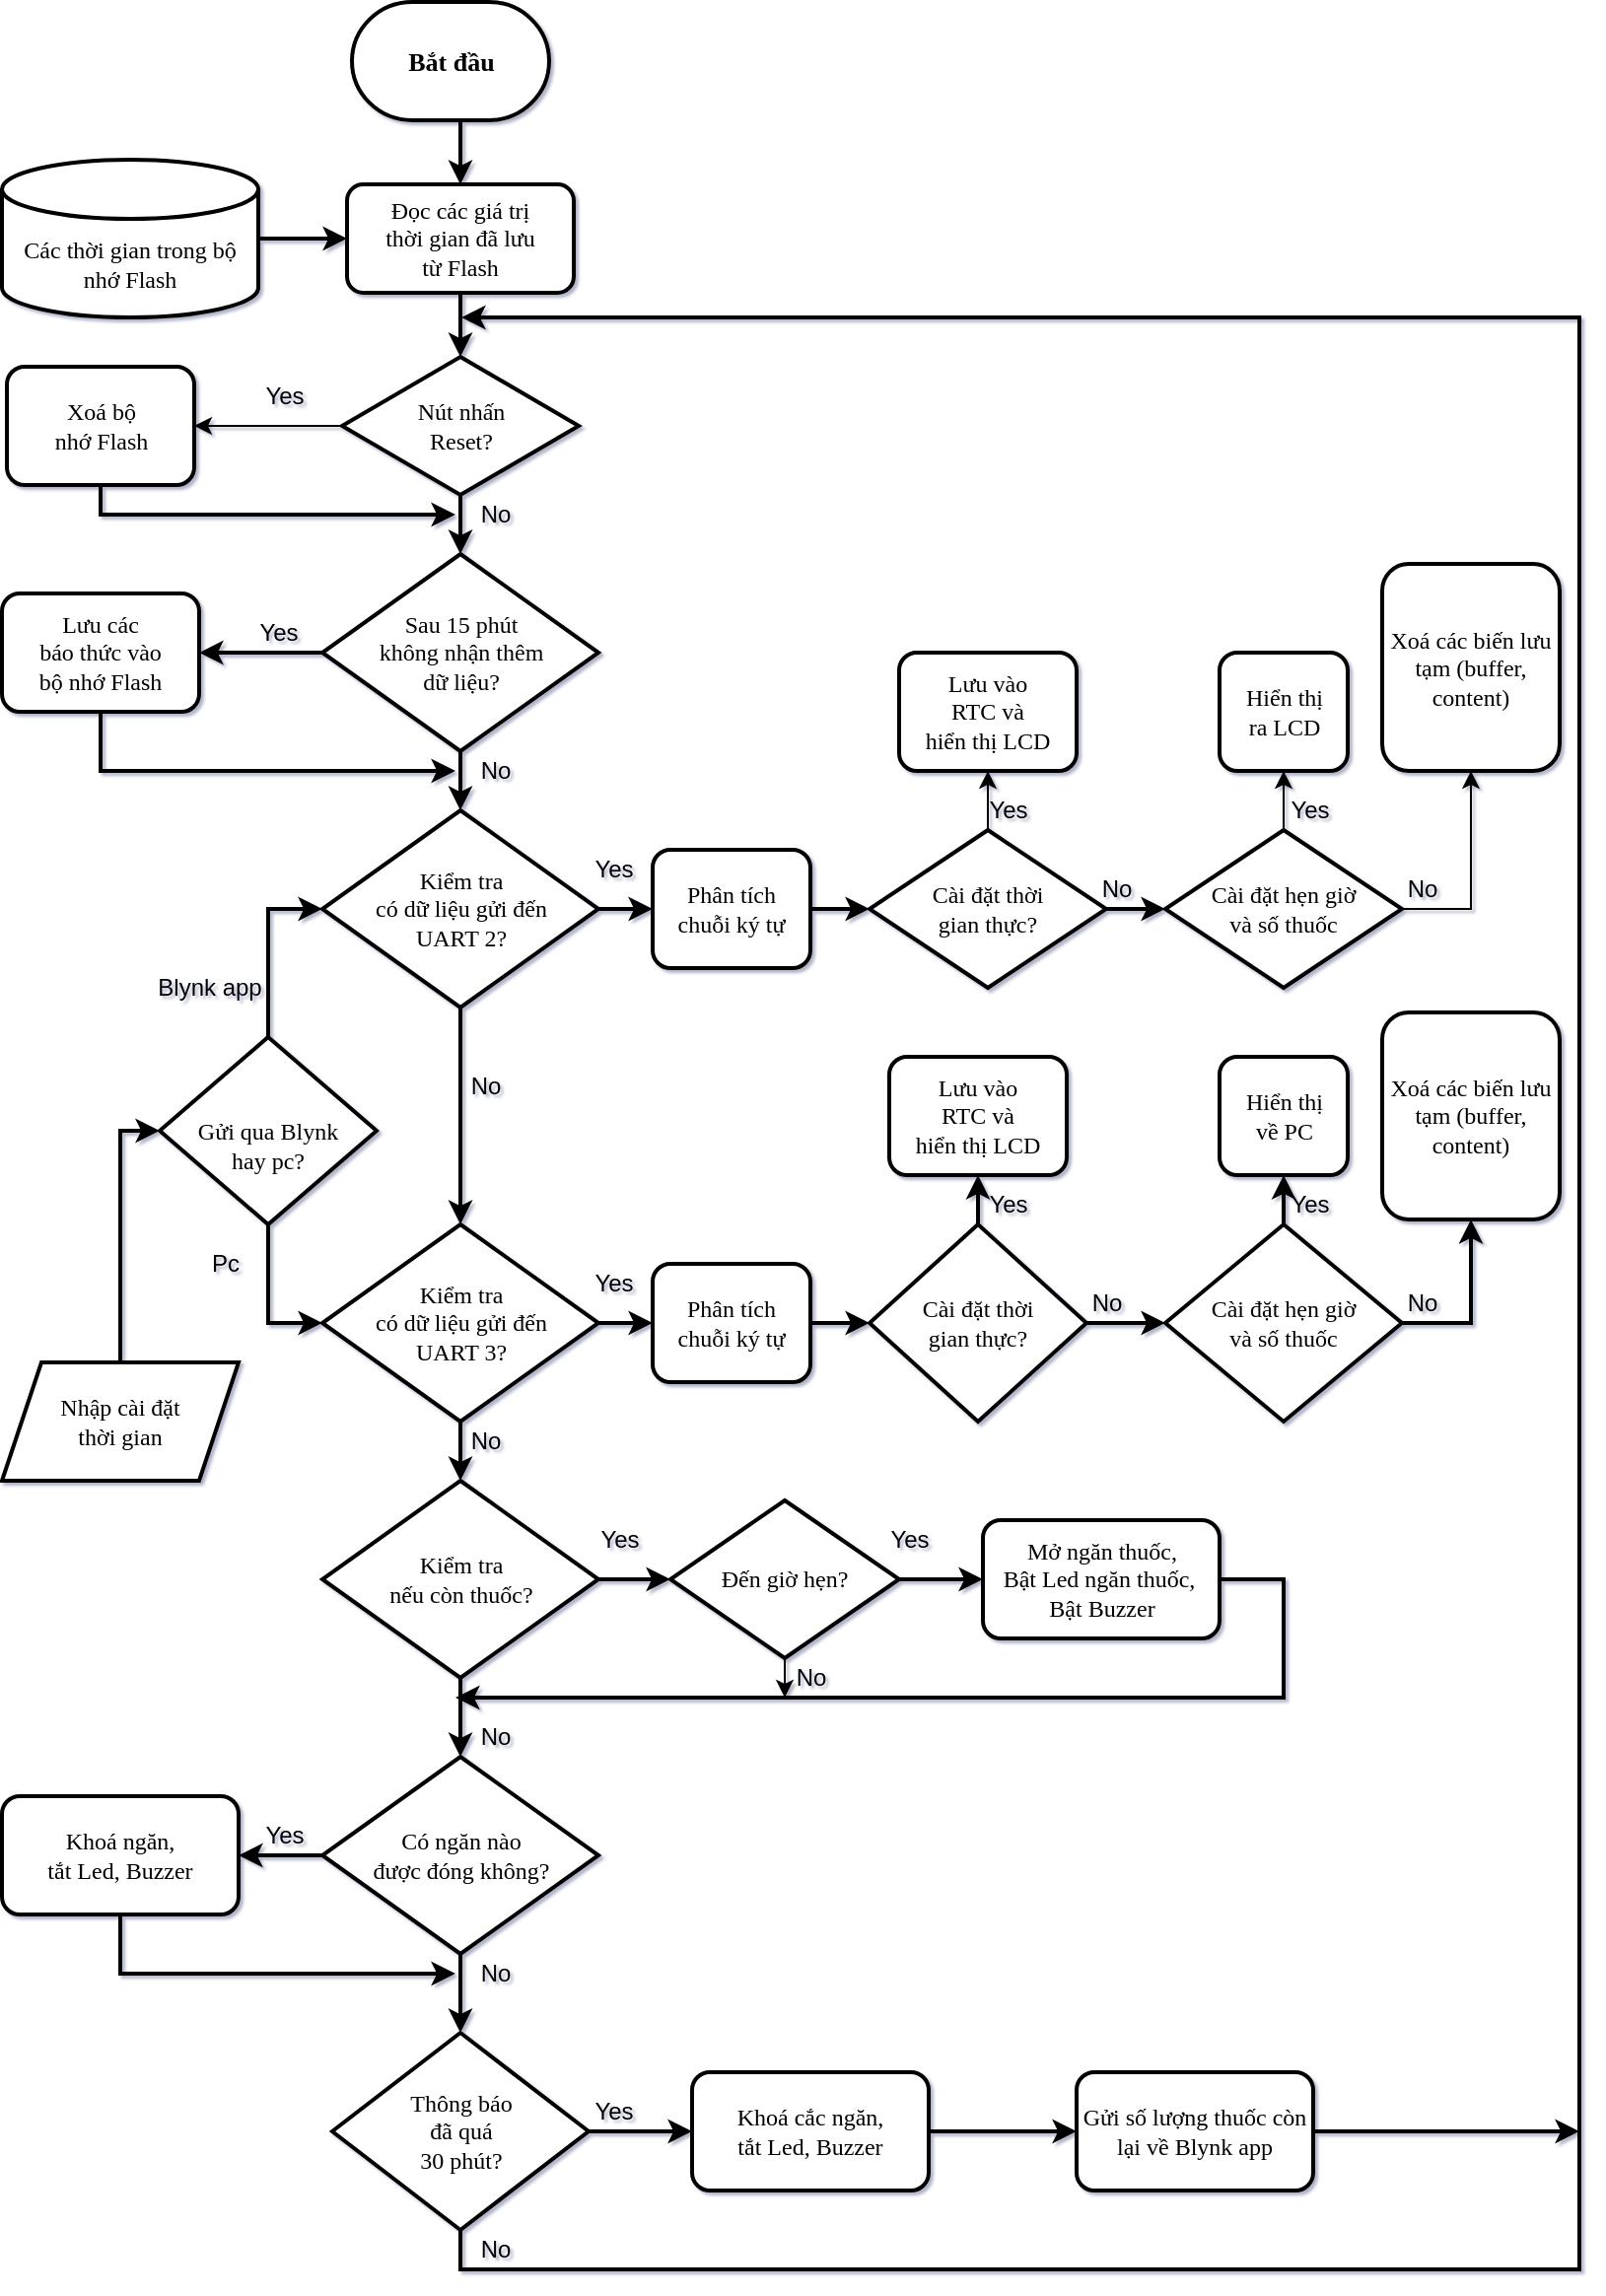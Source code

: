 <mxfile version="14.7.9" type="github">
  <diagram id="C5RBs43oDa-KdzZeNtuy" name="Page-1">
    <mxGraphModel dx="868" dy="393" grid="0" gridSize="10" guides="1" tooltips="1" connect="1" arrows="1" fold="1" page="1" pageScale="1" pageWidth="827" pageHeight="1169" math="0" shadow="1">
      <root>
        <mxCell id="WIyWlLk6GJQsqaUBKTNV-0" />
        <mxCell id="WIyWlLk6GJQsqaUBKTNV-1" parent="WIyWlLk6GJQsqaUBKTNV-0" />
        <mxCell id="qwEOwE-_AJAWrVWyedu_-19" style="edgeStyle=orthogonalEdgeStyle;rounded=0;orthogonalLoop=1;jettySize=auto;html=1;exitX=0.5;exitY=1;exitDx=0;exitDy=0;exitPerimeter=0;entryX=0.5;entryY=0;entryDx=0;entryDy=0;strokeWidth=2;fontFamily=Verdana;fontStyle=0" parent="WIyWlLk6GJQsqaUBKTNV-1" source="qwEOwE-_AJAWrVWyedu_-0" target="qwEOwE-_AJAWrVWyedu_-1" edge="1">
          <mxGeometry relative="1" as="geometry" />
        </mxCell>
        <mxCell id="qwEOwE-_AJAWrVWyedu_-0" value="&lt;h4&gt;&lt;font style=&quot;font-size: 13px&quot;&gt;Bắt đầu&lt;/font&gt;&lt;/h4&gt;" style="strokeWidth=2;html=1;shape=mxgraph.flowchart.terminator;whiteSpace=wrap;fontFamily=Verdana;fontStyle=0" parent="WIyWlLk6GJQsqaUBKTNV-1" vertex="1">
          <mxGeometry x="187.5" y="10" width="100" height="60" as="geometry" />
        </mxCell>
        <mxCell id="qwEOwE-_AJAWrVWyedu_-20" style="edgeStyle=orthogonalEdgeStyle;rounded=0;orthogonalLoop=1;jettySize=auto;html=1;exitX=0.5;exitY=1;exitDx=0;exitDy=0;entryX=0.5;entryY=0;entryDx=0;entryDy=0;strokeWidth=2;fontFamily=Verdana;fontStyle=0" parent="WIyWlLk6GJQsqaUBKTNV-1" source="qwEOwE-_AJAWrVWyedu_-1" target="qwEOwE-_AJAWrVWyedu_-4" edge="1">
          <mxGeometry relative="1" as="geometry" />
        </mxCell>
        <mxCell id="qwEOwE-_AJAWrVWyedu_-1" value="&lt;p&gt;Đọc các giá trị &lt;br&gt;thời gian đã lưu &lt;br&gt;từ Flash&lt;/p&gt;" style="rounded=1;whiteSpace=wrap;html=1;strokeWidth=2;fontFamily=Verdana;fontStyle=0" parent="WIyWlLk6GJQsqaUBKTNV-1" vertex="1">
          <mxGeometry x="185" y="102.5" width="115" height="55" as="geometry" />
        </mxCell>
        <mxCell id="qwEOwE-_AJAWrVWyedu_-21" style="edgeStyle=orthogonalEdgeStyle;rounded=0;orthogonalLoop=1;jettySize=auto;html=1;exitX=1;exitY=0.5;exitDx=0;exitDy=0;exitPerimeter=0;strokeWidth=2;fontFamily=Verdana;fontStyle=0" parent="WIyWlLk6GJQsqaUBKTNV-1" source="qwEOwE-_AJAWrVWyedu_-2" target="qwEOwE-_AJAWrVWyedu_-1" edge="1">
          <mxGeometry relative="1" as="geometry" />
        </mxCell>
        <mxCell id="qwEOwE-_AJAWrVWyedu_-2" value="Các thời gian trong bộ nhớ Flash" style="shape=cylinder3;whiteSpace=wrap;html=1;boundedLbl=1;backgroundOutline=1;size=15;strokeWidth=2;fontFamily=Verdana;fontStyle=0" parent="WIyWlLk6GJQsqaUBKTNV-1" vertex="1">
          <mxGeometry x="10" y="90" width="130" height="80" as="geometry" />
        </mxCell>
        <mxCell id="qwEOwE-_AJAWrVWyedu_-124" style="edgeStyle=orthogonalEdgeStyle;rounded=0;jumpSize=6;orthogonalLoop=1;jettySize=auto;html=1;exitX=0.5;exitY=1;exitDx=0;exitDy=0;fontFamily=Verdana;strokeWidth=2;" parent="WIyWlLk6GJQsqaUBKTNV-1" source="qwEOwE-_AJAWrVWyedu_-3" edge="1">
          <mxGeometry relative="1" as="geometry">
            <mxPoint x="240" y="270" as="targetPoint" />
            <Array as="points">
              <mxPoint x="60" y="270" />
            </Array>
          </mxGeometry>
        </mxCell>
        <mxCell id="qwEOwE-_AJAWrVWyedu_-3" value="Xoá bộ &lt;br&gt;nhớ Flash" style="rounded=1;whiteSpace=wrap;html=1;strokeWidth=2;fontFamily=Verdana;fontStyle=0" parent="WIyWlLk6GJQsqaUBKTNV-1" vertex="1">
          <mxGeometry x="12.5" y="195" width="95" height="60" as="geometry" />
        </mxCell>
        <mxCell id="qwEOwE-_AJAWrVWyedu_-108" style="edgeStyle=orthogonalEdgeStyle;rounded=0;jumpSize=6;orthogonalLoop=1;jettySize=auto;html=1;exitX=0.5;exitY=1;exitDx=0;exitDy=0;entryX=0.5;entryY=0;entryDx=0;entryDy=0;fontFamily=Verdana;strokeWidth=2;" parent="WIyWlLk6GJQsqaUBKTNV-1" source="qwEOwE-_AJAWrVWyedu_-4" target="qwEOwE-_AJAWrVWyedu_-5" edge="1">
          <mxGeometry relative="1" as="geometry" />
        </mxCell>
        <mxCell id="_cvoErd33nywNsDqGHJy-2" style="edgeStyle=orthogonalEdgeStyle;rounded=0;orthogonalLoop=1;jettySize=auto;html=1;exitX=0;exitY=0.5;exitDx=0;exitDy=0;entryX=1;entryY=0.5;entryDx=0;entryDy=0;" parent="WIyWlLk6GJQsqaUBKTNV-1" source="qwEOwE-_AJAWrVWyedu_-4" target="qwEOwE-_AJAWrVWyedu_-3" edge="1">
          <mxGeometry relative="1" as="geometry" />
        </mxCell>
        <mxCell id="qwEOwE-_AJAWrVWyedu_-4" value="Nút nhấn &lt;br&gt;Reset?" style="rhombus;whiteSpace=wrap;html=1;strokeWidth=2;fontFamily=Verdana;fontStyle=0" parent="WIyWlLk6GJQsqaUBKTNV-1" vertex="1">
          <mxGeometry x="182.5" y="190" width="120" height="70" as="geometry" />
        </mxCell>
        <mxCell id="qwEOwE-_AJAWrVWyedu_-30" style="edgeStyle=orthogonalEdgeStyle;rounded=0;jumpSize=6;orthogonalLoop=1;jettySize=auto;html=1;exitX=0.5;exitY=1;exitDx=0;exitDy=0;entryX=0.5;entryY=0;entryDx=0;entryDy=0;strokeWidth=2;fontFamily=Verdana;fontStyle=0" parent="WIyWlLk6GJQsqaUBKTNV-1" source="qwEOwE-_AJAWrVWyedu_-5" target="qwEOwE-_AJAWrVWyedu_-7" edge="1">
          <mxGeometry relative="1" as="geometry" />
        </mxCell>
        <mxCell id="qwEOwE-_AJAWrVWyedu_-118" style="edgeStyle=orthogonalEdgeStyle;rounded=0;jumpSize=6;orthogonalLoop=1;jettySize=auto;html=1;exitX=0;exitY=0.5;exitDx=0;exitDy=0;entryX=1;entryY=0.5;entryDx=0;entryDy=0;fontFamily=Verdana;strokeWidth=2;" parent="WIyWlLk6GJQsqaUBKTNV-1" source="qwEOwE-_AJAWrVWyedu_-5" target="qwEOwE-_AJAWrVWyedu_-6" edge="1">
          <mxGeometry relative="1" as="geometry" />
        </mxCell>
        <mxCell id="qwEOwE-_AJAWrVWyedu_-5" value="Sau 15 phút &lt;br&gt;không nhận thêm &lt;br&gt;dữ liệu?" style="rhombus;whiteSpace=wrap;html=1;strokeWidth=2;fontFamily=Verdana;fontStyle=0" parent="WIyWlLk6GJQsqaUBKTNV-1" vertex="1">
          <mxGeometry x="172.5" y="290" width="140" height="100" as="geometry" />
        </mxCell>
        <mxCell id="qwEOwE-_AJAWrVWyedu_-123" style="edgeStyle=orthogonalEdgeStyle;rounded=0;jumpSize=6;orthogonalLoop=1;jettySize=auto;html=1;exitX=0.5;exitY=1;exitDx=0;exitDy=0;fontFamily=Verdana;strokeWidth=2;" parent="WIyWlLk6GJQsqaUBKTNV-1" source="qwEOwE-_AJAWrVWyedu_-6" edge="1">
          <mxGeometry relative="1" as="geometry">
            <mxPoint x="240" y="400" as="targetPoint" />
            <Array as="points">
              <mxPoint x="60" y="400" />
            </Array>
          </mxGeometry>
        </mxCell>
        <mxCell id="qwEOwE-_AJAWrVWyedu_-6" value="Lưu các &lt;br&gt;báo thức vào&lt;br&gt;bộ nhớ Flash" style="rounded=1;whiteSpace=wrap;html=1;strokeWidth=2;fontFamily=Verdana;fontStyle=0" parent="WIyWlLk6GJQsqaUBKTNV-1" vertex="1">
          <mxGeometry x="10" y="310" width="100" height="60" as="geometry" />
        </mxCell>
        <mxCell id="qwEOwE-_AJAWrVWyedu_-32" style="edgeStyle=orthogonalEdgeStyle;rounded=0;jumpSize=6;orthogonalLoop=1;jettySize=auto;html=1;exitX=0.5;exitY=1;exitDx=0;exitDy=0;entryX=0.5;entryY=0;entryDx=0;entryDy=0;strokeWidth=2;fontFamily=Verdana;fontStyle=0" parent="WIyWlLk6GJQsqaUBKTNV-1" source="qwEOwE-_AJAWrVWyedu_-7" target="qwEOwE-_AJAWrVWyedu_-8" edge="1">
          <mxGeometry relative="1" as="geometry" />
        </mxCell>
        <mxCell id="qwEOwE-_AJAWrVWyedu_-66" style="edgeStyle=orthogonalEdgeStyle;rounded=0;jumpSize=6;orthogonalLoop=1;jettySize=auto;html=1;exitX=1;exitY=0.5;exitDx=0;exitDy=0;entryX=0;entryY=0.5;entryDx=0;entryDy=0;strokeWidth=2;fontFamily=Verdana;fontStyle=0" parent="WIyWlLk6GJQsqaUBKTNV-1" source="qwEOwE-_AJAWrVWyedu_-7" target="qwEOwE-_AJAWrVWyedu_-65" edge="1">
          <mxGeometry relative="1" as="geometry" />
        </mxCell>
        <mxCell id="qwEOwE-_AJAWrVWyedu_-7" value="Kiểm tra &lt;br&gt;có dữ liệu gửi đến &lt;br&gt;UART 2?" style="rhombus;whiteSpace=wrap;html=1;strokeWidth=2;fontFamily=Verdana;fontStyle=0" parent="WIyWlLk6GJQsqaUBKTNV-1" vertex="1">
          <mxGeometry x="172.5" y="420" width="140" height="100" as="geometry" />
        </mxCell>
        <mxCell id="qwEOwE-_AJAWrVWyedu_-40" style="edgeStyle=orthogonalEdgeStyle;rounded=0;jumpSize=6;orthogonalLoop=1;jettySize=auto;html=1;exitX=0.5;exitY=1;exitDx=0;exitDy=0;entryX=0.5;entryY=0;entryDx=0;entryDy=0;strokeWidth=2;fontFamily=Verdana;fontStyle=0" parent="WIyWlLk6GJQsqaUBKTNV-1" source="qwEOwE-_AJAWrVWyedu_-8" target="qwEOwE-_AJAWrVWyedu_-9" edge="1">
          <mxGeometry relative="1" as="geometry" />
        </mxCell>
        <mxCell id="qwEOwE-_AJAWrVWyedu_-73" style="edgeStyle=orthogonalEdgeStyle;rounded=0;jumpSize=6;orthogonalLoop=1;jettySize=auto;html=1;exitX=1;exitY=0.5;exitDx=0;exitDy=0;entryX=0;entryY=0.5;entryDx=0;entryDy=0;strokeWidth=2;fontFamily=Verdana;fontStyle=0" parent="WIyWlLk6GJQsqaUBKTNV-1" source="qwEOwE-_AJAWrVWyedu_-8" target="qwEOwE-_AJAWrVWyedu_-64" edge="1">
          <mxGeometry relative="1" as="geometry" />
        </mxCell>
        <mxCell id="qwEOwE-_AJAWrVWyedu_-8" value="Kiểm tra &lt;br&gt;có dữ liệu gửi đến &lt;br&gt;UART 3?" style="rhombus;whiteSpace=wrap;html=1;strokeWidth=2;fontFamily=Verdana;fontStyle=0" parent="WIyWlLk6GJQsqaUBKTNV-1" vertex="1">
          <mxGeometry x="172.5" y="630" width="140" height="100" as="geometry" />
        </mxCell>
        <mxCell id="qwEOwE-_AJAWrVWyedu_-41" style="edgeStyle=orthogonalEdgeStyle;rounded=0;jumpSize=6;orthogonalLoop=1;jettySize=auto;html=1;exitX=0.5;exitY=1;exitDx=0;exitDy=0;strokeWidth=2;fontFamily=Verdana;fontStyle=0" parent="WIyWlLk6GJQsqaUBKTNV-1" source="qwEOwE-_AJAWrVWyedu_-9" target="qwEOwE-_AJAWrVWyedu_-10" edge="1">
          <mxGeometry relative="1" as="geometry" />
        </mxCell>
        <mxCell id="qwEOwE-_AJAWrVWyedu_-61" style="edgeStyle=orthogonalEdgeStyle;rounded=0;jumpSize=6;orthogonalLoop=1;jettySize=auto;html=1;exitX=1;exitY=0.5;exitDx=0;exitDy=0;entryX=0;entryY=0.5;entryDx=0;entryDy=0;strokeWidth=2;fontFamily=Verdana;fontStyle=0" parent="WIyWlLk6GJQsqaUBKTNV-1" source="qwEOwE-_AJAWrVWyedu_-9" target="qwEOwE-_AJAWrVWyedu_-56" edge="1">
          <mxGeometry relative="1" as="geometry" />
        </mxCell>
        <mxCell id="qwEOwE-_AJAWrVWyedu_-9" value="Kiểm tra &lt;br&gt;nếu còn thuốc?" style="rhombus;whiteSpace=wrap;html=1;strokeWidth=2;fontFamily=Verdana;fontStyle=0" parent="WIyWlLk6GJQsqaUBKTNV-1" vertex="1">
          <mxGeometry x="172.5" y="760" width="140" height="100" as="geometry" />
        </mxCell>
        <mxCell id="qwEOwE-_AJAWrVWyedu_-44" style="edgeStyle=orthogonalEdgeStyle;rounded=0;jumpSize=6;orthogonalLoop=1;jettySize=auto;html=1;exitX=0;exitY=0.5;exitDx=0;exitDy=0;entryX=1;entryY=0.5;entryDx=0;entryDy=0;strokeWidth=2;fontFamily=Verdana;fontStyle=0" parent="WIyWlLk6GJQsqaUBKTNV-1" source="qwEOwE-_AJAWrVWyedu_-10" target="qwEOwE-_AJAWrVWyedu_-42" edge="1">
          <mxGeometry relative="1" as="geometry" />
        </mxCell>
        <mxCell id="qwEOwE-_AJAWrVWyedu_-47" style="edgeStyle=orthogonalEdgeStyle;rounded=0;jumpSize=6;orthogonalLoop=1;jettySize=auto;html=1;exitX=0.5;exitY=1;exitDx=0;exitDy=0;entryX=0.5;entryY=0;entryDx=0;entryDy=0;strokeWidth=2;fontFamily=Verdana;fontStyle=0" parent="WIyWlLk6GJQsqaUBKTNV-1" source="qwEOwE-_AJAWrVWyedu_-10" target="qwEOwE-_AJAWrVWyedu_-46" edge="1">
          <mxGeometry relative="1" as="geometry" />
        </mxCell>
        <mxCell id="qwEOwE-_AJAWrVWyedu_-10" value="Có ngăn nào &lt;br&gt;được đóng không?" style="rhombus;whiteSpace=wrap;html=1;strokeWidth=2;fontFamily=Verdana;fontStyle=0" parent="WIyWlLk6GJQsqaUBKTNV-1" vertex="1">
          <mxGeometry x="172.5" y="900" width="140" height="100" as="geometry" />
        </mxCell>
        <mxCell id="qwEOwE-_AJAWrVWyedu_-97" style="edgeStyle=orthogonalEdgeStyle;rounded=0;jumpSize=6;orthogonalLoop=1;jettySize=auto;html=1;exitX=0.5;exitY=0;exitDx=0;exitDy=0;entryX=0;entryY=0.5;entryDx=0;entryDy=0;fontFamily=Verdana;strokeWidth=2;" parent="WIyWlLk6GJQsqaUBKTNV-1" source="qwEOwE-_AJAWrVWyedu_-11" target="qwEOwE-_AJAWrVWyedu_-7" edge="1">
          <mxGeometry relative="1" as="geometry" />
        </mxCell>
        <mxCell id="qwEOwE-_AJAWrVWyedu_-101" style="edgeStyle=orthogonalEdgeStyle;rounded=0;jumpSize=6;orthogonalLoop=1;jettySize=auto;html=1;exitX=0.5;exitY=1;exitDx=0;exitDy=0;entryX=0;entryY=0.5;entryDx=0;entryDy=0;fontFamily=Verdana;strokeWidth=2;" parent="WIyWlLk6GJQsqaUBKTNV-1" source="qwEOwE-_AJAWrVWyedu_-11" target="qwEOwE-_AJAWrVWyedu_-8" edge="1">
          <mxGeometry relative="1" as="geometry" />
        </mxCell>
        <mxCell id="qwEOwE-_AJAWrVWyedu_-11" value="&lt;br&gt;Gửi qua Blynk &lt;br&gt;hay pc?" style="rhombus;whiteSpace=wrap;html=1;strokeWidth=2;fontFamily=Verdana;fontStyle=0" parent="WIyWlLk6GJQsqaUBKTNV-1" vertex="1">
          <mxGeometry x="90" y="535" width="110" height="95" as="geometry" />
        </mxCell>
        <mxCell id="qwEOwE-_AJAWrVWyedu_-100" style="edgeStyle=orthogonalEdgeStyle;rounded=0;jumpSize=6;orthogonalLoop=1;jettySize=auto;html=1;exitX=0.5;exitY=0;exitDx=0;exitDy=0;entryX=0;entryY=0.5;entryDx=0;entryDy=0;fontFamily=Verdana;strokeWidth=2;" parent="WIyWlLk6GJQsqaUBKTNV-1" source="qwEOwE-_AJAWrVWyedu_-12" target="qwEOwE-_AJAWrVWyedu_-11" edge="1">
          <mxGeometry relative="1" as="geometry" />
        </mxCell>
        <mxCell id="qwEOwE-_AJAWrVWyedu_-12" value="Nhập cài đặt &lt;br&gt;thời gian" style="shape=parallelogram;perimeter=parallelogramPerimeter;whiteSpace=wrap;html=1;fixedSize=1;strokeWidth=2;fontFamily=Verdana;fontStyle=0" parent="WIyWlLk6GJQsqaUBKTNV-1" vertex="1">
          <mxGeometry x="10" y="700" width="120" height="60" as="geometry" />
        </mxCell>
        <mxCell id="qwEOwE-_AJAWrVWyedu_-68" style="edgeStyle=orthogonalEdgeStyle;rounded=0;jumpSize=6;orthogonalLoop=1;jettySize=auto;html=1;exitX=1;exitY=0.5;exitDx=0;exitDy=0;entryX=0;entryY=0.5;entryDx=0;entryDy=0;strokeWidth=2;fontFamily=Verdana;fontStyle=0" parent="WIyWlLk6GJQsqaUBKTNV-1" source="qwEOwE-_AJAWrVWyedu_-15" target="qwEOwE-_AJAWrVWyedu_-17" edge="1">
          <mxGeometry relative="1" as="geometry" />
        </mxCell>
        <mxCell id="ee_O2nBsN6PNOs8kyV78-3" style="edgeStyle=orthogonalEdgeStyle;rounded=0;orthogonalLoop=1;jettySize=auto;html=1;exitX=0.5;exitY=0;exitDx=0;exitDy=0;" parent="WIyWlLk6GJQsqaUBKTNV-1" source="qwEOwE-_AJAWrVWyedu_-15" target="ee_O2nBsN6PNOs8kyV78-0" edge="1">
          <mxGeometry relative="1" as="geometry" />
        </mxCell>
        <mxCell id="qwEOwE-_AJAWrVWyedu_-15" value="Cài đặt thời &lt;br&gt;gian thực?" style="rhombus;whiteSpace=wrap;html=1;strokeWidth=2;fontFamily=Verdana;fontStyle=0" parent="WIyWlLk6GJQsqaUBKTNV-1" vertex="1">
          <mxGeometry x="450" y="430" width="120" height="80" as="geometry" />
        </mxCell>
        <mxCell id="ee_O2nBsN6PNOs8kyV78-4" style="edgeStyle=orthogonalEdgeStyle;rounded=0;orthogonalLoop=1;jettySize=auto;html=1;exitX=0.5;exitY=0;exitDx=0;exitDy=0;entryX=0.5;entryY=1;entryDx=0;entryDy=0;" parent="WIyWlLk6GJQsqaUBKTNV-1" source="qwEOwE-_AJAWrVWyedu_-17" target="ee_O2nBsN6PNOs8kyV78-1" edge="1">
          <mxGeometry relative="1" as="geometry" />
        </mxCell>
        <mxCell id="ee_O2nBsN6PNOs8kyV78-5" style="edgeStyle=orthogonalEdgeStyle;rounded=0;orthogonalLoop=1;jettySize=auto;html=1;exitX=1;exitY=0.5;exitDx=0;exitDy=0;entryX=0.5;entryY=1;entryDx=0;entryDy=0;" parent="WIyWlLk6GJQsqaUBKTNV-1" source="qwEOwE-_AJAWrVWyedu_-17" target="ee_O2nBsN6PNOs8kyV78-2" edge="1">
          <mxGeometry relative="1" as="geometry" />
        </mxCell>
        <mxCell id="qwEOwE-_AJAWrVWyedu_-17" value="Cài đặt hẹn giờ&lt;br&gt;và số thuốc" style="rhombus;whiteSpace=wrap;html=1;strokeWidth=2;fontFamily=Verdana;fontStyle=0" parent="WIyWlLk6GJQsqaUBKTNV-1" vertex="1">
          <mxGeometry x="600" y="430" width="120" height="80" as="geometry" />
        </mxCell>
        <mxCell id="qwEOwE-_AJAWrVWyedu_-120" style="edgeStyle=orthogonalEdgeStyle;rounded=0;jumpSize=6;orthogonalLoop=1;jettySize=auto;html=1;exitX=0.5;exitY=1;exitDx=0;exitDy=0;fontFamily=Verdana;strokeWidth=2;" parent="WIyWlLk6GJQsqaUBKTNV-1" source="qwEOwE-_AJAWrVWyedu_-42" edge="1">
          <mxGeometry relative="1" as="geometry">
            <mxPoint x="240" y="1010" as="targetPoint" />
            <Array as="points">
              <mxPoint x="70" y="1010" />
            </Array>
          </mxGeometry>
        </mxCell>
        <mxCell id="qwEOwE-_AJAWrVWyedu_-42" value="Khoá ngăn, &lt;br&gt;tắt Led, Buzzer" style="rounded=1;whiteSpace=wrap;html=1;strokeWidth=2;fontFamily=Verdana;fontStyle=0" parent="WIyWlLk6GJQsqaUBKTNV-1" vertex="1">
          <mxGeometry x="10" y="920" width="120" height="60" as="geometry" />
        </mxCell>
        <mxCell id="qwEOwE-_AJAWrVWyedu_-51" style="edgeStyle=orthogonalEdgeStyle;rounded=0;jumpSize=6;orthogonalLoop=1;jettySize=auto;html=1;exitX=1;exitY=0.5;exitDx=0;exitDy=0;entryX=0;entryY=0.5;entryDx=0;entryDy=0;strokeWidth=2;fontFamily=Verdana;fontStyle=0" parent="WIyWlLk6GJQsqaUBKTNV-1" source="qwEOwE-_AJAWrVWyedu_-46" target="qwEOwE-_AJAWrVWyedu_-49" edge="1">
          <mxGeometry relative="1" as="geometry" />
        </mxCell>
        <mxCell id="qwEOwE-_AJAWrVWyedu_-106" style="edgeStyle=orthogonalEdgeStyle;rounded=0;jumpSize=6;orthogonalLoop=1;jettySize=auto;html=1;exitX=0.5;exitY=1;exitDx=0;exitDy=0;fontFamily=Verdana;strokeWidth=2;" parent="WIyWlLk6GJQsqaUBKTNV-1" source="qwEOwE-_AJAWrVWyedu_-46" edge="1">
          <mxGeometry relative="1" as="geometry">
            <mxPoint x="243" y="170" as="targetPoint" />
            <Array as="points">
              <mxPoint x="243" y="1160" />
              <mxPoint x="810" y="1160" />
              <mxPoint x="810" y="170" />
            </Array>
          </mxGeometry>
        </mxCell>
        <mxCell id="qwEOwE-_AJAWrVWyedu_-46" value="Thông báo&lt;br&gt;đã quá &lt;br&gt;30 phút?" style="rhombus;whiteSpace=wrap;html=1;strokeWidth=2;fontFamily=Verdana;fontStyle=0" parent="WIyWlLk6GJQsqaUBKTNV-1" vertex="1">
          <mxGeometry x="177.5" y="1040" width="130" height="100" as="geometry" />
        </mxCell>
        <mxCell id="qwEOwE-_AJAWrVWyedu_-52" style="edgeStyle=orthogonalEdgeStyle;rounded=0;jumpSize=6;orthogonalLoop=1;jettySize=auto;html=1;exitX=1;exitY=0.5;exitDx=0;exitDy=0;entryX=0;entryY=0.5;entryDx=0;entryDy=0;strokeWidth=2;fontFamily=Verdana;fontStyle=0" parent="WIyWlLk6GJQsqaUBKTNV-1" source="qwEOwE-_AJAWrVWyedu_-49" target="qwEOwE-_AJAWrVWyedu_-50" edge="1">
          <mxGeometry relative="1" as="geometry" />
        </mxCell>
        <mxCell id="qwEOwE-_AJAWrVWyedu_-49" value="Khoá cắc ngăn, &lt;br&gt;tắt Led, Buzzer" style="rounded=1;whiteSpace=wrap;html=1;strokeWidth=2;fontFamily=Verdana;fontStyle=0" parent="WIyWlLk6GJQsqaUBKTNV-1" vertex="1">
          <mxGeometry x="360" y="1060" width="120" height="60" as="geometry" />
        </mxCell>
        <mxCell id="qwEOwE-_AJAWrVWyedu_-127" style="edgeStyle=orthogonalEdgeStyle;rounded=0;jumpSize=6;orthogonalLoop=1;jettySize=auto;html=1;exitX=1;exitY=0.5;exitDx=0;exitDy=0;fontFamily=Verdana;strokeWidth=2;" parent="WIyWlLk6GJQsqaUBKTNV-1" source="qwEOwE-_AJAWrVWyedu_-50" edge="1">
          <mxGeometry relative="1" as="geometry">
            <mxPoint x="810" y="1090" as="targetPoint" />
          </mxGeometry>
        </mxCell>
        <mxCell id="qwEOwE-_AJAWrVWyedu_-50" value="Gửi số lượng thuốc còn lại về Blynk app" style="rounded=1;whiteSpace=wrap;html=1;strokeWidth=2;fontFamily=Verdana;fontStyle=0" parent="WIyWlLk6GJQsqaUBKTNV-1" vertex="1">
          <mxGeometry x="555" y="1060" width="120" height="60" as="geometry" />
        </mxCell>
        <mxCell id="qwEOwE-_AJAWrVWyedu_-122" style="edgeStyle=orthogonalEdgeStyle;rounded=0;jumpSize=6;orthogonalLoop=1;jettySize=auto;html=1;exitX=1;exitY=0.5;exitDx=0;exitDy=0;fontFamily=Verdana;strokeWidth=2;" parent="WIyWlLk6GJQsqaUBKTNV-1" source="qwEOwE-_AJAWrVWyedu_-55" edge="1">
          <mxGeometry relative="1" as="geometry">
            <mxPoint x="240" y="870" as="targetPoint" />
            <Array as="points">
              <mxPoint x="660" y="810" />
              <mxPoint x="660" y="870" />
            </Array>
          </mxGeometry>
        </mxCell>
        <mxCell id="qwEOwE-_AJAWrVWyedu_-55" value="Mở ngăn thuốc, &lt;br&gt;Bật Led ngăn thuốc,&amp;nbsp;&lt;br&gt;Bật Buzzer" style="rounded=1;whiteSpace=wrap;html=1;strokeWidth=2;fontFamily=Verdana;fontStyle=0" parent="WIyWlLk6GJQsqaUBKTNV-1" vertex="1">
          <mxGeometry x="507.5" y="780" width="120" height="60" as="geometry" />
        </mxCell>
        <mxCell id="qwEOwE-_AJAWrVWyedu_-62" style="edgeStyle=orthogonalEdgeStyle;rounded=0;jumpSize=6;orthogonalLoop=1;jettySize=auto;html=1;exitX=1;exitY=0.5;exitDx=0;exitDy=0;entryX=0;entryY=0.5;entryDx=0;entryDy=0;strokeWidth=2;fontFamily=Verdana;fontStyle=0" parent="WIyWlLk6GJQsqaUBKTNV-1" source="qwEOwE-_AJAWrVWyedu_-56" target="qwEOwE-_AJAWrVWyedu_-55" edge="1">
          <mxGeometry relative="1" as="geometry" />
        </mxCell>
        <mxCell id="_cvoErd33nywNsDqGHJy-14" style="edgeStyle=orthogonalEdgeStyle;rounded=0;orthogonalLoop=1;jettySize=auto;html=1;exitX=0.5;exitY=1;exitDx=0;exitDy=0;" parent="WIyWlLk6GJQsqaUBKTNV-1" source="qwEOwE-_AJAWrVWyedu_-56" edge="1">
          <mxGeometry relative="1" as="geometry">
            <mxPoint x="407" y="870" as="targetPoint" />
          </mxGeometry>
        </mxCell>
        <mxCell id="qwEOwE-_AJAWrVWyedu_-56" value="Đến giờ hẹn?" style="rhombus;whiteSpace=wrap;html=1;strokeWidth=2;fontFamily=Verdana;fontStyle=0" parent="WIyWlLk6GJQsqaUBKTNV-1" vertex="1">
          <mxGeometry x="349" y="770" width="116" height="80" as="geometry" />
        </mxCell>
        <mxCell id="qwEOwE-_AJAWrVWyedu_-74" style="edgeStyle=orthogonalEdgeStyle;rounded=0;jumpSize=6;orthogonalLoop=1;jettySize=auto;html=1;exitX=1;exitY=0.5;exitDx=0;exitDy=0;strokeWidth=2;fontFamily=Verdana;fontStyle=0" parent="WIyWlLk6GJQsqaUBKTNV-1" source="qwEOwE-_AJAWrVWyedu_-64" target="qwEOwE-_AJAWrVWyedu_-72" edge="1">
          <mxGeometry relative="1" as="geometry" />
        </mxCell>
        <mxCell id="qwEOwE-_AJAWrVWyedu_-64" value="Phân tích &lt;br&gt;chuỗi ký tự" style="rounded=1;whiteSpace=wrap;html=1;strokeWidth=2;fontFamily=Verdana;fontStyle=0" parent="WIyWlLk6GJQsqaUBKTNV-1" vertex="1">
          <mxGeometry x="340" y="650" width="80" height="60" as="geometry" />
        </mxCell>
        <mxCell id="qwEOwE-_AJAWrVWyedu_-67" style="edgeStyle=orthogonalEdgeStyle;rounded=0;jumpSize=6;orthogonalLoop=1;jettySize=auto;html=1;exitX=1;exitY=0.5;exitDx=0;exitDy=0;entryX=0;entryY=0.5;entryDx=0;entryDy=0;strokeWidth=2;fontFamily=Verdana;fontStyle=0" parent="WIyWlLk6GJQsqaUBKTNV-1" source="qwEOwE-_AJAWrVWyedu_-65" target="qwEOwE-_AJAWrVWyedu_-15" edge="1">
          <mxGeometry relative="1" as="geometry" />
        </mxCell>
        <mxCell id="qwEOwE-_AJAWrVWyedu_-65" value="Phân tích &lt;br&gt;chuỗi ký tự" style="rounded=1;whiteSpace=wrap;html=1;strokeWidth=2;fontFamily=Verdana;fontStyle=0" parent="WIyWlLk6GJQsqaUBKTNV-1" vertex="1">
          <mxGeometry x="340" y="440" width="80" height="60" as="geometry" />
        </mxCell>
        <mxCell id="qwEOwE-_AJAWrVWyedu_-77" style="edgeStyle=orthogonalEdgeStyle;rounded=0;jumpSize=6;orthogonalLoop=1;jettySize=auto;html=1;exitX=1;exitY=0.5;exitDx=0;exitDy=0;entryX=0;entryY=0.5;entryDx=0;entryDy=0;strokeWidth=2;fontFamily=Verdana;fontStyle=0" parent="WIyWlLk6GJQsqaUBKTNV-1" source="qwEOwE-_AJAWrVWyedu_-72" target="qwEOwE-_AJAWrVWyedu_-76" edge="1">
          <mxGeometry relative="1" as="geometry" />
        </mxCell>
        <mxCell id="qwEOwE-_AJAWrVWyedu_-103" style="edgeStyle=orthogonalEdgeStyle;rounded=0;jumpSize=6;orthogonalLoop=1;jettySize=auto;html=1;exitX=0.5;exitY=0;exitDx=0;exitDy=0;entryX=0.5;entryY=1;entryDx=0;entryDy=0;fontFamily=Verdana;strokeWidth=2;" parent="WIyWlLk6GJQsqaUBKTNV-1" source="qwEOwE-_AJAWrVWyedu_-72" target="qwEOwE-_AJAWrVWyedu_-78" edge="1">
          <mxGeometry relative="1" as="geometry" />
        </mxCell>
        <mxCell id="qwEOwE-_AJAWrVWyedu_-72" value="Cài đặt thời &lt;br&gt;gian thực?" style="rhombus;whiteSpace=wrap;html=1;strokeWidth=2;fontFamily=Verdana;fontStyle=0" parent="WIyWlLk6GJQsqaUBKTNV-1" vertex="1">
          <mxGeometry x="450" y="630" width="110" height="100" as="geometry" />
        </mxCell>
        <mxCell id="qwEOwE-_AJAWrVWyedu_-113" style="edgeStyle=orthogonalEdgeStyle;rounded=0;jumpSize=6;orthogonalLoop=1;jettySize=auto;html=1;exitX=0.5;exitY=0;exitDx=0;exitDy=0;entryX=0.5;entryY=1;entryDx=0;entryDy=0;fontFamily=Verdana;strokeWidth=2;" parent="WIyWlLk6GJQsqaUBKTNV-1" source="qwEOwE-_AJAWrVWyedu_-76" target="qwEOwE-_AJAWrVWyedu_-112" edge="1">
          <mxGeometry relative="1" as="geometry" />
        </mxCell>
        <mxCell id="qwEOwE-_AJAWrVWyedu_-117" style="edgeStyle=orthogonalEdgeStyle;rounded=0;jumpSize=6;orthogonalLoop=1;jettySize=auto;html=1;exitX=1;exitY=0.5;exitDx=0;exitDy=0;entryX=0.5;entryY=1;entryDx=0;entryDy=0;fontFamily=Verdana;strokeWidth=2;" parent="WIyWlLk6GJQsqaUBKTNV-1" source="qwEOwE-_AJAWrVWyedu_-76" target="qwEOwE-_AJAWrVWyedu_-80" edge="1">
          <mxGeometry relative="1" as="geometry" />
        </mxCell>
        <mxCell id="qwEOwE-_AJAWrVWyedu_-76" value="Cài đặt hẹn giờ&lt;br&gt;và số thuốc" style="rhombus;whiteSpace=wrap;html=1;strokeWidth=2;fontFamily=Verdana;fontStyle=0" parent="WIyWlLk6GJQsqaUBKTNV-1" vertex="1">
          <mxGeometry x="600" y="630" width="120" height="100" as="geometry" />
        </mxCell>
        <mxCell id="qwEOwE-_AJAWrVWyedu_-78" value="Lưu vào &lt;br&gt;RTC và &lt;br&gt;hiển thị LCD" style="rounded=1;whiteSpace=wrap;html=1;strokeWidth=2;fontFamily=Verdana;fontStyle=0" parent="WIyWlLk6GJQsqaUBKTNV-1" vertex="1">
          <mxGeometry x="460" y="545" width="90" height="60" as="geometry" />
        </mxCell>
        <mxCell id="qwEOwE-_AJAWrVWyedu_-80" value="Xoá các biến lưu tạm (buffer, content)" style="rounded=1;whiteSpace=wrap;html=1;strokeWidth=2;fontFamily=Verdana;fontStyle=0" parent="WIyWlLk6GJQsqaUBKTNV-1" vertex="1">
          <mxGeometry x="710" y="522.5" width="90" height="105" as="geometry" />
        </mxCell>
        <mxCell id="qwEOwE-_AJAWrVWyedu_-112" value="Hiển thị &lt;br&gt;về PC" style="rounded=1;whiteSpace=wrap;html=1;fontFamily=Verdana;strokeWidth=2;" parent="WIyWlLk6GJQsqaUBKTNV-1" vertex="1">
          <mxGeometry x="627.5" y="545" width="65" height="60" as="geometry" />
        </mxCell>
        <mxCell id="ee_O2nBsN6PNOs8kyV78-0" value="Lưu vào &lt;br&gt;RTC và &lt;br&gt;hiển thị LCD" style="rounded=1;whiteSpace=wrap;html=1;strokeWidth=2;fontFamily=Verdana;fontStyle=0" parent="WIyWlLk6GJQsqaUBKTNV-1" vertex="1">
          <mxGeometry x="465" y="340" width="90" height="60" as="geometry" />
        </mxCell>
        <mxCell id="ee_O2nBsN6PNOs8kyV78-1" value="Hiển thị &lt;br&gt;ra LCD" style="rounded=1;whiteSpace=wrap;html=1;fontFamily=Verdana;strokeWidth=2;" parent="WIyWlLk6GJQsqaUBKTNV-1" vertex="1">
          <mxGeometry x="627.5" y="340" width="65" height="60" as="geometry" />
        </mxCell>
        <mxCell id="ee_O2nBsN6PNOs8kyV78-2" value="Xoá các biến lưu tạm (buffer, content)" style="rounded=1;whiteSpace=wrap;html=1;strokeWidth=2;fontFamily=Verdana;fontStyle=0" parent="WIyWlLk6GJQsqaUBKTNV-1" vertex="1">
          <mxGeometry x="710" y="295" width="90" height="105" as="geometry" />
        </mxCell>
        <mxCell id="_cvoErd33nywNsDqGHJy-0" value="No" style="text;html=1;align=center;verticalAlign=middle;resizable=0;points=[];autosize=1;strokeColor=none;" parent="WIyWlLk6GJQsqaUBKTNV-1" vertex="1">
          <mxGeometry x="245" y="260" width="30" height="20" as="geometry" />
        </mxCell>
        <mxCell id="_cvoErd33nywNsDqGHJy-3" value="Yes" style="text;html=1;align=center;verticalAlign=middle;resizable=0;points=[];autosize=1;strokeColor=none;" parent="WIyWlLk6GJQsqaUBKTNV-1" vertex="1">
          <mxGeometry x="132.5" y="200" width="40" height="20" as="geometry" />
        </mxCell>
        <mxCell id="_cvoErd33nywNsDqGHJy-4" value="Yes" style="text;html=1;align=center;verticalAlign=middle;resizable=0;points=[];autosize=1;strokeColor=none;" parent="WIyWlLk6GJQsqaUBKTNV-1" vertex="1">
          <mxGeometry x="130" y="320" width="40" height="20" as="geometry" />
        </mxCell>
        <mxCell id="_cvoErd33nywNsDqGHJy-5" value="No" style="text;html=1;align=center;verticalAlign=middle;resizable=0;points=[];autosize=1;strokeColor=none;" parent="WIyWlLk6GJQsqaUBKTNV-1" vertex="1">
          <mxGeometry x="245" y="390" width="30" height="20" as="geometry" />
        </mxCell>
        <mxCell id="_cvoErd33nywNsDqGHJy-6" value="Blynk app" style="text;html=1;align=center;verticalAlign=middle;resizable=0;points=[];autosize=1;strokeColor=none;" parent="WIyWlLk6GJQsqaUBKTNV-1" vertex="1">
          <mxGeometry x="80" y="500" width="70" height="20" as="geometry" />
        </mxCell>
        <mxCell id="_cvoErd33nywNsDqGHJy-7" value="Pc" style="text;html=1;align=center;verticalAlign=middle;resizable=0;points=[];autosize=1;strokeColor=none;" parent="WIyWlLk6GJQsqaUBKTNV-1" vertex="1">
          <mxGeometry x="107.5" y="640" width="30" height="20" as="geometry" />
        </mxCell>
        <mxCell id="_cvoErd33nywNsDqGHJy-8" value="Yes" style="text;html=1;align=center;verticalAlign=middle;resizable=0;points=[];autosize=1;strokeColor=none;" parent="WIyWlLk6GJQsqaUBKTNV-1" vertex="1">
          <mxGeometry x="300" y="440" width="40" height="20" as="geometry" />
        </mxCell>
        <mxCell id="_cvoErd33nywNsDqGHJy-9" value="No" style="text;html=1;align=center;verticalAlign=middle;resizable=0;points=[];autosize=1;strokeColor=none;" parent="WIyWlLk6GJQsqaUBKTNV-1" vertex="1">
          <mxGeometry x="240" y="550" width="30" height="20" as="geometry" />
        </mxCell>
        <mxCell id="_cvoErd33nywNsDqGHJy-10" value="Yes" style="text;html=1;align=center;verticalAlign=middle;resizable=0;points=[];autosize=1;strokeColor=none;" parent="WIyWlLk6GJQsqaUBKTNV-1" vertex="1">
          <mxGeometry x="300" y="650" width="40" height="20" as="geometry" />
        </mxCell>
        <mxCell id="_cvoErd33nywNsDqGHJy-11" value="No" style="text;html=1;align=center;verticalAlign=middle;resizable=0;points=[];autosize=1;strokeColor=none;" parent="WIyWlLk6GJQsqaUBKTNV-1" vertex="1">
          <mxGeometry x="240" y="730" width="30" height="20" as="geometry" />
        </mxCell>
        <mxCell id="_cvoErd33nywNsDqGHJy-12" value="Yes" style="text;html=1;align=center;verticalAlign=middle;resizable=0;points=[];autosize=1;strokeColor=none;" parent="WIyWlLk6GJQsqaUBKTNV-1" vertex="1">
          <mxGeometry x="302.5" y="780" width="40" height="20" as="geometry" />
        </mxCell>
        <mxCell id="_cvoErd33nywNsDqGHJy-13" value="No" style="text;html=1;align=center;verticalAlign=middle;resizable=0;points=[];autosize=1;strokeColor=none;" parent="WIyWlLk6GJQsqaUBKTNV-1" vertex="1">
          <mxGeometry x="245" y="880" width="30" height="20" as="geometry" />
        </mxCell>
        <mxCell id="_cvoErd33nywNsDqGHJy-15" value="Yes" style="text;html=1;align=center;verticalAlign=middle;resizable=0;points=[];autosize=1;strokeColor=none;" parent="WIyWlLk6GJQsqaUBKTNV-1" vertex="1">
          <mxGeometry x="450" y="780" width="40" height="20" as="geometry" />
        </mxCell>
        <mxCell id="_cvoErd33nywNsDqGHJy-16" value="No" style="text;html=1;align=center;verticalAlign=middle;resizable=0;points=[];autosize=1;strokeColor=none;" parent="WIyWlLk6GJQsqaUBKTNV-1" vertex="1">
          <mxGeometry x="405" y="850" width="30" height="20" as="geometry" />
        </mxCell>
        <mxCell id="_cvoErd33nywNsDqGHJy-17" value="Yes" style="text;html=1;align=center;verticalAlign=middle;resizable=0;points=[];autosize=1;strokeColor=none;" parent="WIyWlLk6GJQsqaUBKTNV-1" vertex="1">
          <mxGeometry x="132.5" y="930" width="40" height="20" as="geometry" />
        </mxCell>
        <mxCell id="_cvoErd33nywNsDqGHJy-18" value="No" style="text;html=1;align=center;verticalAlign=middle;resizable=0;points=[];autosize=1;strokeColor=none;" parent="WIyWlLk6GJQsqaUBKTNV-1" vertex="1">
          <mxGeometry x="245" y="1000" width="30" height="20" as="geometry" />
        </mxCell>
        <mxCell id="_cvoErd33nywNsDqGHJy-19" value="Yes" style="text;html=1;align=center;verticalAlign=middle;resizable=0;points=[];autosize=1;strokeColor=none;" parent="WIyWlLk6GJQsqaUBKTNV-1" vertex="1">
          <mxGeometry x="300" y="1070" width="40" height="20" as="geometry" />
        </mxCell>
        <mxCell id="_cvoErd33nywNsDqGHJy-20" value="No" style="text;html=1;align=center;verticalAlign=middle;resizable=0;points=[];autosize=1;strokeColor=none;" parent="WIyWlLk6GJQsqaUBKTNV-1" vertex="1">
          <mxGeometry x="245" y="1140" width="30" height="20" as="geometry" />
        </mxCell>
        <mxCell id="_cvoErd33nywNsDqGHJy-21" value="Yes" style="text;html=1;align=center;verticalAlign=middle;resizable=0;points=[];autosize=1;strokeColor=none;" parent="WIyWlLk6GJQsqaUBKTNV-1" vertex="1">
          <mxGeometry x="500" y="410" width="40" height="20" as="geometry" />
        </mxCell>
        <mxCell id="_cvoErd33nywNsDqGHJy-22" value="No" style="text;html=1;align=center;verticalAlign=middle;resizable=0;points=[];autosize=1;strokeColor=none;" parent="WIyWlLk6GJQsqaUBKTNV-1" vertex="1">
          <mxGeometry x="560" y="450" width="30" height="20" as="geometry" />
        </mxCell>
        <mxCell id="_cvoErd33nywNsDqGHJy-23" value="Yes" style="text;html=1;align=center;verticalAlign=middle;resizable=0;points=[];autosize=1;strokeColor=none;" parent="WIyWlLk6GJQsqaUBKTNV-1" vertex="1">
          <mxGeometry x="652.5" y="410" width="40" height="20" as="geometry" />
        </mxCell>
        <mxCell id="_cvoErd33nywNsDqGHJy-24" value="No" style="text;html=1;align=center;verticalAlign=middle;resizable=0;points=[];autosize=1;strokeColor=none;" parent="WIyWlLk6GJQsqaUBKTNV-1" vertex="1">
          <mxGeometry x="715" y="450" width="30" height="20" as="geometry" />
        </mxCell>
        <mxCell id="_cvoErd33nywNsDqGHJy-25" value="Yes" style="text;html=1;align=center;verticalAlign=middle;resizable=0;points=[];autosize=1;strokeColor=none;" parent="WIyWlLk6GJQsqaUBKTNV-1" vertex="1">
          <mxGeometry x="500" y="610" width="40" height="20" as="geometry" />
        </mxCell>
        <mxCell id="_cvoErd33nywNsDqGHJy-26" value="No" style="text;html=1;align=center;verticalAlign=middle;resizable=0;points=[];autosize=1;strokeColor=none;" parent="WIyWlLk6GJQsqaUBKTNV-1" vertex="1">
          <mxGeometry x="555" y="660" width="30" height="20" as="geometry" />
        </mxCell>
        <mxCell id="_cvoErd33nywNsDqGHJy-27" value="Yes" style="text;html=1;align=center;verticalAlign=middle;resizable=0;points=[];autosize=1;strokeColor=none;" parent="WIyWlLk6GJQsqaUBKTNV-1" vertex="1">
          <mxGeometry x="652.5" y="610" width="40" height="20" as="geometry" />
        </mxCell>
        <mxCell id="_cvoErd33nywNsDqGHJy-28" value="No" style="text;html=1;align=center;verticalAlign=middle;resizable=0;points=[];autosize=1;strokeColor=none;" parent="WIyWlLk6GJQsqaUBKTNV-1" vertex="1">
          <mxGeometry x="715" y="660" width="30" height="20" as="geometry" />
        </mxCell>
      </root>
    </mxGraphModel>
  </diagram>
</mxfile>
